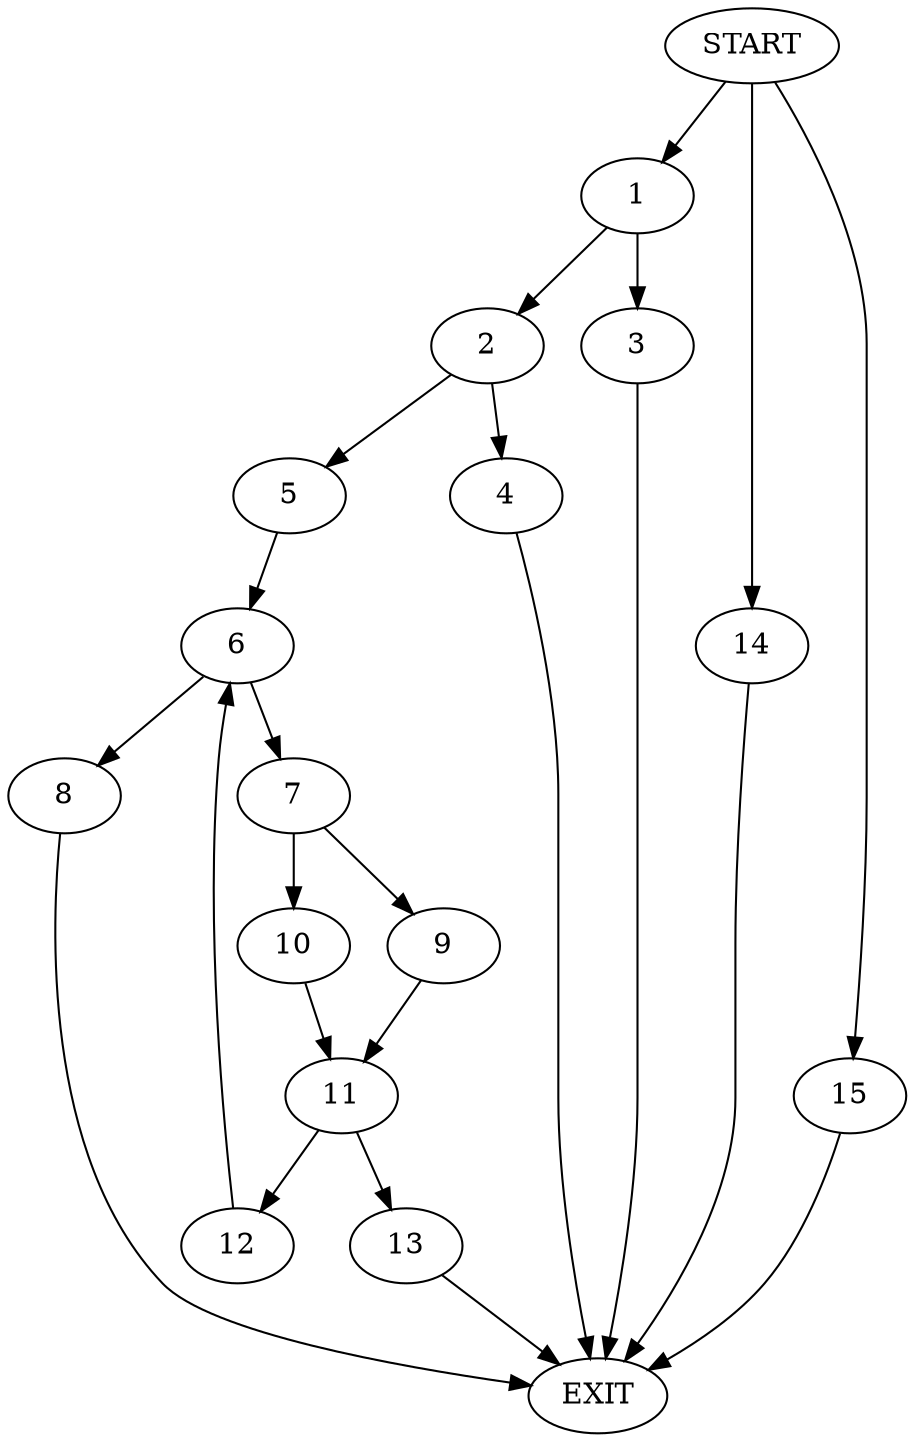 digraph {
0 [label="START"]
16 [label="EXIT"]
0 -> 1
1 -> 2
1 -> 3
2 -> 4
2 -> 5
3 -> 16
5 -> 6
4 -> 16
6 -> 7
6 -> 8
7 -> 9
7 -> 10
8 -> 16
9 -> 11
10 -> 11
11 -> 12
11 -> 13
0 -> 14
14 -> 16
0 -> 15
15 -> 16
12 -> 6
13 -> 16
}
